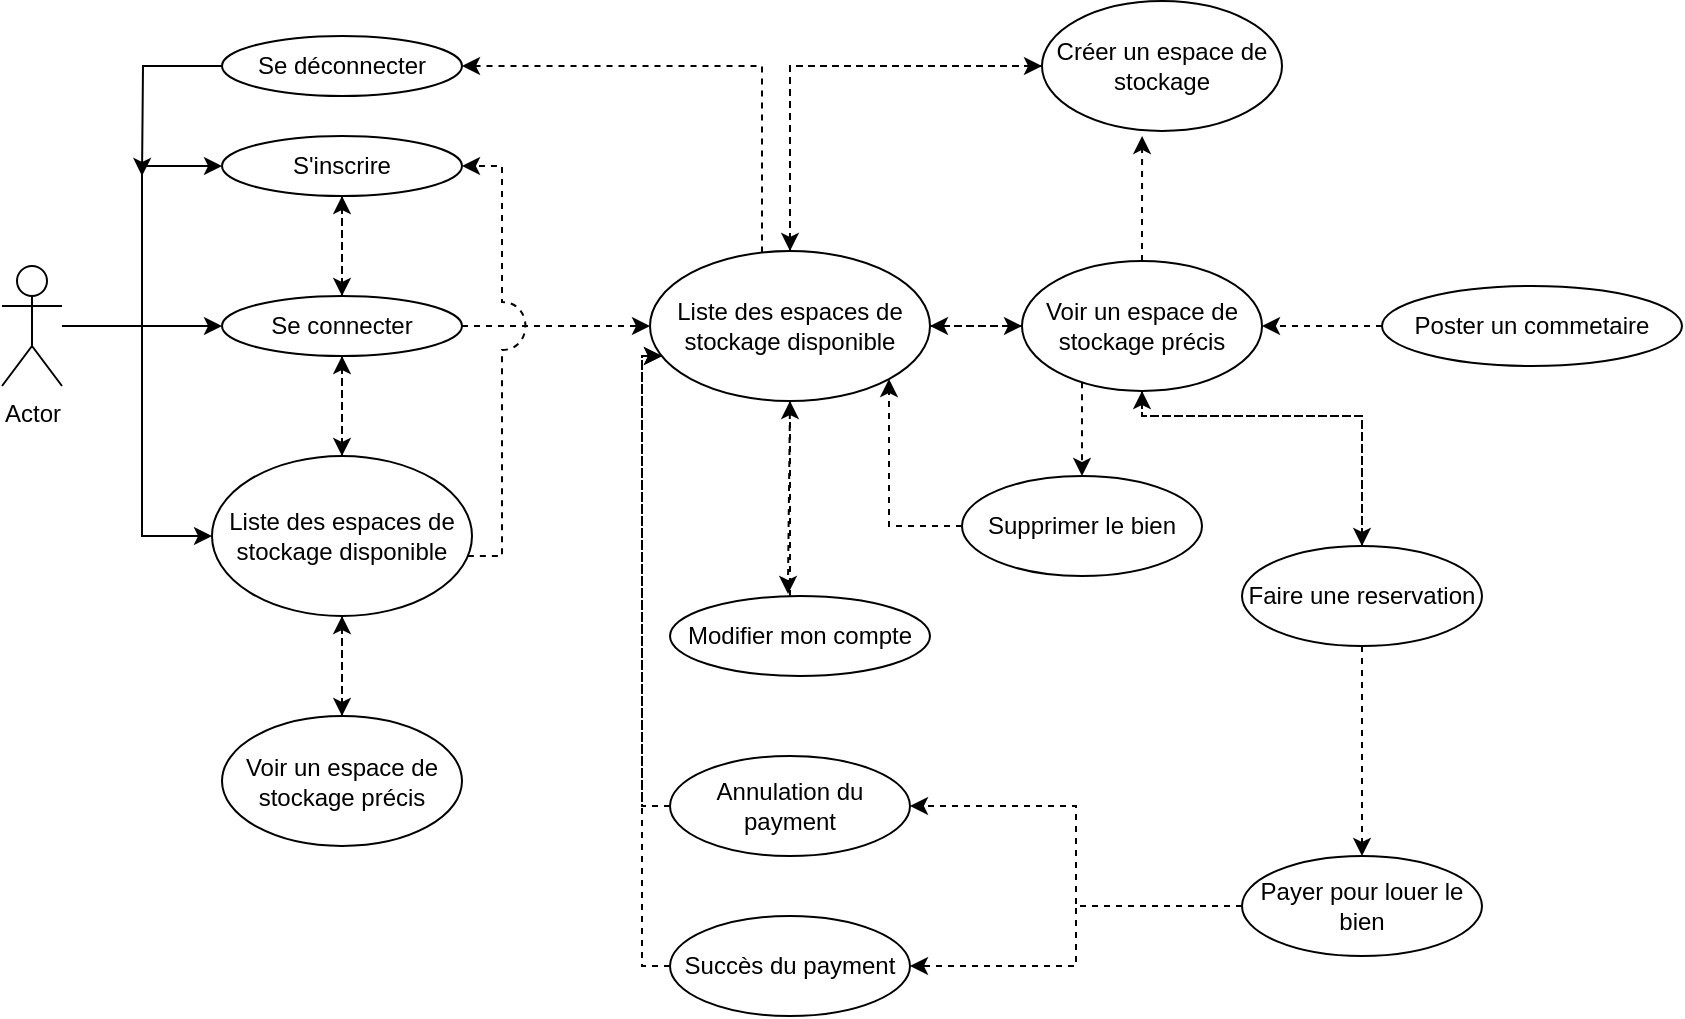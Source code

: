 <mxfile version="14.9.2" type="device"><diagram id="j8RELT1-07USkoTrpCZf" name="Page-1"><mxGraphModel dx="728" dy="767" grid="1" gridSize="10" guides="1" tooltips="1" connect="1" arrows="1" fold="1" page="1" pageScale="1" pageWidth="827" pageHeight="1169" math="0" shadow="0"><root><mxCell id="0"/><mxCell id="1" parent="0"/><mxCell id="3aQak_tpVLPe4SR2NAi3-12" style="edgeStyle=orthogonalEdgeStyle;rounded=0;orthogonalLoop=1;jettySize=auto;html=1;entryX=0;entryY=0.5;entryDx=0;entryDy=0;" parent="1" source="3aQak_tpVLPe4SR2NAi3-1" target="3aQak_tpVLPe4SR2NAi3-8" edge="1"><mxGeometry relative="1" as="geometry"/></mxCell><mxCell id="3aQak_tpVLPe4SR2NAi3-13" style="edgeStyle=orthogonalEdgeStyle;rounded=0;orthogonalLoop=1;jettySize=auto;html=1;entryX=0;entryY=0.5;entryDx=0;entryDy=0;" parent="1" source="3aQak_tpVLPe4SR2NAi3-1" target="3aQak_tpVLPe4SR2NAi3-9" edge="1"><mxGeometry relative="1" as="geometry"/></mxCell><mxCell id="3aQak_tpVLPe4SR2NAi3-17" style="edgeStyle=orthogonalEdgeStyle;rounded=0;orthogonalLoop=1;jettySize=auto;html=1;entryX=0;entryY=0.5;entryDx=0;entryDy=0;" parent="1" source="3aQak_tpVLPe4SR2NAi3-1" target="3aQak_tpVLPe4SR2NAi3-15" edge="1"><mxGeometry relative="1" as="geometry"><Array as="points"><mxPoint x="90" y="425"/><mxPoint x="90" y="530"/></Array></mxGeometry></mxCell><mxCell id="3aQak_tpVLPe4SR2NAi3-1" value="Actor" style="shape=umlActor;verticalLabelPosition=bottom;verticalAlign=top;html=1;outlineConnect=0;" parent="1" vertex="1"><mxGeometry x="20" y="395" width="30" height="60" as="geometry"/></mxCell><mxCell id="3aQak_tpVLPe4SR2NAi3-14" style="edgeStyle=orthogonalEdgeStyle;rounded=0;orthogonalLoop=1;jettySize=auto;html=1;entryX=0.5;entryY=0;entryDx=0;entryDy=0;dashed=1;" parent="1" source="3aQak_tpVLPe4SR2NAi3-8" target="3aQak_tpVLPe4SR2NAi3-9" edge="1"><mxGeometry relative="1" as="geometry"/></mxCell><mxCell id="3aQak_tpVLPe4SR2NAi3-8" value="S'inscrire" style="ellipse;whiteSpace=wrap;html=1;" parent="1" vertex="1"><mxGeometry x="130" y="330" width="120" height="30" as="geometry"/></mxCell><mxCell id="3aQak_tpVLPe4SR2NAi3-20" style="edgeStyle=orthogonalEdgeStyle;rounded=0;orthogonalLoop=1;jettySize=auto;html=1;dashed=1;" parent="1" source="3aQak_tpVLPe4SR2NAi3-9" target="3aQak_tpVLPe4SR2NAi3-19" edge="1"><mxGeometry relative="1" as="geometry"/></mxCell><mxCell id="3aQak_tpVLPe4SR2NAi3-29" style="edgeStyle=orthogonalEdgeStyle;rounded=0;jumpStyle=none;jumpSize=24;orthogonalLoop=1;jettySize=auto;html=1;dashed=1;" parent="1" source="3aQak_tpVLPe4SR2NAi3-9" target="3aQak_tpVLPe4SR2NAi3-8" edge="1"><mxGeometry relative="1" as="geometry"/></mxCell><mxCell id="3aQak_tpVLPe4SR2NAi3-62" style="edgeStyle=orthogonalEdgeStyle;rounded=0;jumpStyle=arc;jumpSize=24;orthogonalLoop=1;jettySize=auto;html=1;dashed=1;endArrow=classic;endFill=1;" parent="1" source="3aQak_tpVLPe4SR2NAi3-9" edge="1"><mxGeometry relative="1" as="geometry"><mxPoint x="190" y="490" as="targetPoint"/></mxGeometry></mxCell><mxCell id="3aQak_tpVLPe4SR2NAi3-9" value="Se connecter" style="ellipse;whiteSpace=wrap;html=1;" parent="1" vertex="1"><mxGeometry x="130" y="410" width="120" height="30" as="geometry"/></mxCell><mxCell id="3aQak_tpVLPe4SR2NAi3-21" style="edgeStyle=orthogonalEdgeStyle;rounded=0;orthogonalLoop=1;jettySize=auto;html=1;entryX=0.5;entryY=1;entryDx=0;entryDy=0;dashed=1;" parent="1" source="3aQak_tpVLPe4SR2NAi3-15" target="3aQak_tpVLPe4SR2NAi3-9" edge="1"><mxGeometry relative="1" as="geometry"/></mxCell><mxCell id="3aQak_tpVLPe4SR2NAi3-22" style="edgeStyle=orthogonalEdgeStyle;rounded=0;orthogonalLoop=1;jettySize=auto;html=1;entryX=1;entryY=0.5;entryDx=0;entryDy=0;dashed=1;jumpStyle=arc;jumpSize=24;" parent="1" source="3aQak_tpVLPe4SR2NAi3-15" target="3aQak_tpVLPe4SR2NAi3-8" edge="1"><mxGeometry relative="1" as="geometry"><Array as="points"><mxPoint x="270" y="540"/><mxPoint x="270" y="345"/></Array></mxGeometry></mxCell><mxCell id="3aQak_tpVLPe4SR2NAi3-46" style="edgeStyle=orthogonalEdgeStyle;rounded=0;jumpStyle=arc;jumpSize=24;orthogonalLoop=1;jettySize=auto;html=1;dashed=1;endArrow=classic;endFill=1;" parent="1" source="3aQak_tpVLPe4SR2NAi3-15" target="3aQak_tpVLPe4SR2NAi3-45" edge="1"><mxGeometry relative="1" as="geometry"/></mxCell><mxCell id="3aQak_tpVLPe4SR2NAi3-15" value="Liste des espaces de stockage disponible" style="ellipse;whiteSpace=wrap;html=1;" parent="1" vertex="1"><mxGeometry x="125" y="490" width="130" height="80" as="geometry"/></mxCell><mxCell id="3aQak_tpVLPe4SR2NAi3-25" style="edgeStyle=orthogonalEdgeStyle;rounded=0;jumpStyle=none;jumpSize=24;orthogonalLoop=1;jettySize=auto;html=1;entryX=0;entryY=0.5;entryDx=0;entryDy=0;dashed=1;" parent="1" source="3aQak_tpVLPe4SR2NAi3-19" target="3aQak_tpVLPe4SR2NAi3-24" edge="1"><mxGeometry relative="1" as="geometry"/></mxCell><mxCell id="3aQak_tpVLPe4SR2NAi3-27" style="edgeStyle=orthogonalEdgeStyle;rounded=0;jumpStyle=none;jumpSize=24;orthogonalLoop=1;jettySize=auto;html=1;entryX=1;entryY=0.5;entryDx=0;entryDy=0;dashed=1;" parent="1" source="3aQak_tpVLPe4SR2NAi3-19" target="3aQak_tpVLPe4SR2NAi3-26" edge="1"><mxGeometry relative="1" as="geometry"><Array as="points"><mxPoint x="400" y="295"/></Array></mxGeometry></mxCell><mxCell id="3aQak_tpVLPe4SR2NAi3-43" style="edgeStyle=orthogonalEdgeStyle;rounded=0;jumpStyle=arc;jumpSize=24;orthogonalLoop=1;jettySize=auto;html=1;entryX=0;entryY=0.5;entryDx=0;entryDy=0;dashed=1;endArrow=classic;endFill=1;" parent="1" source="3aQak_tpVLPe4SR2NAi3-19" target="3aQak_tpVLPe4SR2NAi3-42" edge="1"><mxGeometry relative="1" as="geometry"><Array as="points"><mxPoint x="414" y="295"/></Array></mxGeometry></mxCell><mxCell id="3aQak_tpVLPe4SR2NAi3-44" style="edgeStyle=orthogonalEdgeStyle;rounded=0;jumpStyle=arc;jumpSize=24;orthogonalLoop=1;jettySize=auto;html=1;entryX=0.454;entryY=-0.025;entryDx=0;entryDy=0;entryPerimeter=0;dashed=1;endArrow=classic;endFill=1;" parent="1" source="3aQak_tpVLPe4SR2NAi3-19" target="3aQak_tpVLPe4SR2NAi3-36" edge="1"><mxGeometry relative="1" as="geometry"/></mxCell><mxCell id="3aQak_tpVLPe4SR2NAi3-19" value="Liste des espaces de stockage disponible" style="ellipse;whiteSpace=wrap;html=1;" parent="1" vertex="1"><mxGeometry x="344" y="387.5" width="140" height="75" as="geometry"/></mxCell><mxCell id="3aQak_tpVLPe4SR2NAi3-28" style="edgeStyle=orthogonalEdgeStyle;rounded=0;jumpStyle=none;jumpSize=24;orthogonalLoop=1;jettySize=auto;html=1;entryX=1;entryY=0.5;entryDx=0;entryDy=0;dashed=1;" parent="1" source="3aQak_tpVLPe4SR2NAi3-24" target="3aQak_tpVLPe4SR2NAi3-19" edge="1"><mxGeometry relative="1" as="geometry"/></mxCell><mxCell id="3aQak_tpVLPe4SR2NAi3-33" style="edgeStyle=orthogonalEdgeStyle;rounded=0;jumpStyle=arc;jumpSize=24;orthogonalLoop=1;jettySize=auto;html=1;entryX=0.5;entryY=0;entryDx=0;entryDy=0;endArrow=classic;endFill=1;dashed=1;" parent="1" source="3aQak_tpVLPe4SR2NAi3-24" target="3aQak_tpVLPe4SR2NAi3-32" edge="1"><mxGeometry relative="1" as="geometry"><Array as="points"><mxPoint x="590" y="470"/><mxPoint x="700" y="470"/></Array></mxGeometry></mxCell><mxCell id="3aQak_tpVLPe4SR2NAi3-55" style="edgeStyle=orthogonalEdgeStyle;rounded=0;jumpStyle=arc;jumpSize=24;orthogonalLoop=1;jettySize=auto;html=1;entryX=0.417;entryY=1.038;entryDx=0;entryDy=0;entryPerimeter=0;dashed=1;endArrow=classic;endFill=1;" parent="1" source="3aQak_tpVLPe4SR2NAi3-24" target="3aQak_tpVLPe4SR2NAi3-42" edge="1"><mxGeometry relative="1" as="geometry"/></mxCell><mxCell id="3aQak_tpVLPe4SR2NAi3-60" style="edgeStyle=orthogonalEdgeStyle;rounded=0;jumpStyle=arc;jumpSize=24;orthogonalLoop=1;jettySize=auto;html=1;dashed=1;endArrow=classic;endFill=1;" parent="1" source="3aQak_tpVLPe4SR2NAi3-24" target="3aQak_tpVLPe4SR2NAi3-59" edge="1"><mxGeometry relative="1" as="geometry"><Array as="points"><mxPoint x="560" y="470"/><mxPoint x="560" y="470"/></Array></mxGeometry></mxCell><mxCell id="3aQak_tpVLPe4SR2NAi3-24" value="Voir un espace de stockage précis" style="ellipse;whiteSpace=wrap;html=1;" parent="1" vertex="1"><mxGeometry x="530" y="392.5" width="120" height="65" as="geometry"/></mxCell><mxCell id="3aQak_tpVLPe4SR2NAi3-31" style="edgeStyle=orthogonalEdgeStyle;rounded=0;jumpStyle=arc;jumpSize=24;orthogonalLoop=1;jettySize=auto;html=1;endArrow=classic;endFill=1;" parent="1" source="3aQak_tpVLPe4SR2NAi3-26" edge="1"><mxGeometry relative="1" as="geometry"><mxPoint x="90" y="350" as="targetPoint"/></mxGeometry></mxCell><mxCell id="3aQak_tpVLPe4SR2NAi3-26" value="Se déconnecter" style="ellipse;whiteSpace=wrap;html=1;" parent="1" vertex="1"><mxGeometry x="130" y="280" width="120" height="30" as="geometry"/></mxCell><mxCell id="3aQak_tpVLPe4SR2NAi3-35" style="edgeStyle=orthogonalEdgeStyle;rounded=0;jumpStyle=arc;jumpSize=24;orthogonalLoop=1;jettySize=auto;html=1;entryX=0.5;entryY=1;entryDx=0;entryDy=0;dashed=1;endArrow=classic;endFill=1;" parent="1" source="3aQak_tpVLPe4SR2NAi3-32" target="3aQak_tpVLPe4SR2NAi3-24" edge="1"><mxGeometry relative="1" as="geometry"><Array as="points"><mxPoint x="700" y="470"/><mxPoint x="590" y="470"/></Array></mxGeometry></mxCell><mxCell id="3aQak_tpVLPe4SR2NAi3-38" style="edgeStyle=orthogonalEdgeStyle;rounded=0;jumpStyle=arc;jumpSize=24;orthogonalLoop=1;jettySize=auto;html=1;entryX=0.5;entryY=0;entryDx=0;entryDy=0;dashed=1;endArrow=classic;endFill=1;" parent="1" source="3aQak_tpVLPe4SR2NAi3-32" target="3aQak_tpVLPe4SR2NAi3-37" edge="1"><mxGeometry relative="1" as="geometry"/></mxCell><mxCell id="3aQak_tpVLPe4SR2NAi3-32" value="Faire une reservation" style="ellipse;whiteSpace=wrap;html=1;" parent="1" vertex="1"><mxGeometry x="640" y="535" width="120" height="50" as="geometry"/></mxCell><mxCell id="3aQak_tpVLPe4SR2NAi3-51" style="edgeStyle=orthogonalEdgeStyle;rounded=0;jumpStyle=arc;jumpSize=24;orthogonalLoop=1;jettySize=auto;html=1;entryX=0.5;entryY=1;entryDx=0;entryDy=0;dashed=1;endArrow=classic;endFill=1;" parent="1" source="3aQak_tpVLPe4SR2NAi3-36" target="3aQak_tpVLPe4SR2NAi3-19" edge="1"><mxGeometry relative="1" as="geometry"><Array as="points"><mxPoint x="414" y="530"/><mxPoint x="414" y="530"/></Array></mxGeometry></mxCell><mxCell id="3aQak_tpVLPe4SR2NAi3-36" value="Modifier mon compte" style="ellipse;whiteSpace=wrap;html=1;" parent="1" vertex="1"><mxGeometry x="354" y="560" width="130" height="40" as="geometry"/></mxCell><mxCell id="3aQak_tpVLPe4SR2NAi3-53" style="edgeStyle=orthogonalEdgeStyle;rounded=0;jumpStyle=arc;jumpSize=24;orthogonalLoop=1;jettySize=auto;html=1;entryX=1;entryY=0.5;entryDx=0;entryDy=0;dashed=1;endArrow=classic;endFill=1;" parent="1" source="3aQak_tpVLPe4SR2NAi3-37" target="3aQak_tpVLPe4SR2NAi3-52" edge="1"><mxGeometry relative="1" as="geometry"/></mxCell><mxCell id="3aQak_tpVLPe4SR2NAi3-57" style="edgeStyle=orthogonalEdgeStyle;rounded=0;jumpStyle=arc;jumpSize=24;orthogonalLoop=1;jettySize=auto;html=1;entryX=1;entryY=0.5;entryDx=0;entryDy=0;dashed=1;endArrow=classic;endFill=1;" parent="1" source="3aQak_tpVLPe4SR2NAi3-37" target="3aQak_tpVLPe4SR2NAi3-56" edge="1"><mxGeometry relative="1" as="geometry"/></mxCell><mxCell id="3aQak_tpVLPe4SR2NAi3-37" value="Payer pour louer le bien" style="ellipse;whiteSpace=wrap;html=1;" parent="1" vertex="1"><mxGeometry x="640" y="690" width="120" height="50" as="geometry"/></mxCell><mxCell id="3aQak_tpVLPe4SR2NAi3-41" style="edgeStyle=orthogonalEdgeStyle;rounded=0;jumpStyle=arc;jumpSize=24;orthogonalLoop=1;jettySize=auto;html=1;entryX=1;entryY=0.5;entryDx=0;entryDy=0;dashed=1;endArrow=classic;endFill=1;" parent="1" source="3aQak_tpVLPe4SR2NAi3-40" target="3aQak_tpVLPe4SR2NAi3-24" edge="1"><mxGeometry relative="1" as="geometry"/></mxCell><mxCell id="3aQak_tpVLPe4SR2NAi3-40" value="Poster un commetaire" style="ellipse;whiteSpace=wrap;html=1;" parent="1" vertex="1"><mxGeometry x="710" y="405" width="150" height="40" as="geometry"/></mxCell><mxCell id="3aQak_tpVLPe4SR2NAi3-50" style="edgeStyle=orthogonalEdgeStyle;rounded=0;jumpStyle=arc;jumpSize=24;orthogonalLoop=1;jettySize=auto;html=1;entryX=0.5;entryY=0;entryDx=0;entryDy=0;dashed=1;endArrow=classic;endFill=1;" parent="1" source="3aQak_tpVLPe4SR2NAi3-42" target="3aQak_tpVLPe4SR2NAi3-19" edge="1"><mxGeometry relative="1" as="geometry"/></mxCell><mxCell id="3aQak_tpVLPe4SR2NAi3-42" value="Créer un espace de stockage" style="ellipse;whiteSpace=wrap;html=1;" parent="1" vertex="1"><mxGeometry x="540" y="262.5" width="120" height="65" as="geometry"/></mxCell><mxCell id="3aQak_tpVLPe4SR2NAi3-47" style="edgeStyle=orthogonalEdgeStyle;rounded=0;jumpStyle=arc;jumpSize=24;orthogonalLoop=1;jettySize=auto;html=1;dashed=1;endArrow=classic;endFill=1;" parent="1" source="3aQak_tpVLPe4SR2NAi3-45" edge="1"><mxGeometry relative="1" as="geometry"><mxPoint x="190" y="570" as="targetPoint"/></mxGeometry></mxCell><mxCell id="3aQak_tpVLPe4SR2NAi3-45" value="Voir un espace de stockage précis" style="ellipse;whiteSpace=wrap;html=1;" parent="1" vertex="1"><mxGeometry x="130" y="620" width="120" height="65" as="geometry"/></mxCell><mxCell id="3aQak_tpVLPe4SR2NAi3-54" style="edgeStyle=orthogonalEdgeStyle;rounded=0;jumpStyle=arc;jumpSize=24;orthogonalLoop=1;jettySize=auto;html=1;entryX=0.043;entryY=0.7;entryDx=0;entryDy=0;entryPerimeter=0;dashed=1;endArrow=classic;endFill=1;" parent="1" source="3aQak_tpVLPe4SR2NAi3-52" target="3aQak_tpVLPe4SR2NAi3-19" edge="1"><mxGeometry relative="1" as="geometry"><Array as="points"><mxPoint x="340" y="665"/><mxPoint x="340" y="440"/></Array></mxGeometry></mxCell><mxCell id="3aQak_tpVLPe4SR2NAi3-52" value="Annulation du payment" style="ellipse;whiteSpace=wrap;html=1;" parent="1" vertex="1"><mxGeometry x="354" y="640" width="120" height="50" as="geometry"/></mxCell><mxCell id="3aQak_tpVLPe4SR2NAi3-58" style="edgeStyle=orthogonalEdgeStyle;rounded=0;jumpStyle=arc;jumpSize=24;orthogonalLoop=1;jettySize=auto;html=1;dashed=1;endArrow=classic;endFill=1;" parent="1" source="3aQak_tpVLPe4SR2NAi3-56" edge="1"><mxGeometry relative="1" as="geometry"><mxPoint x="350" y="440" as="targetPoint"/><Array as="points"><mxPoint x="340" y="745"/><mxPoint x="340" y="440"/></Array></mxGeometry></mxCell><mxCell id="3aQak_tpVLPe4SR2NAi3-56" value="Succès du payment" style="ellipse;whiteSpace=wrap;html=1;" parent="1" vertex="1"><mxGeometry x="354" y="720" width="120" height="50" as="geometry"/></mxCell><mxCell id="3aQak_tpVLPe4SR2NAi3-61" style="edgeStyle=orthogonalEdgeStyle;rounded=0;jumpStyle=arc;jumpSize=24;orthogonalLoop=1;jettySize=auto;html=1;entryX=1;entryY=1;entryDx=0;entryDy=0;dashed=1;endArrow=classic;endFill=1;" parent="1" source="3aQak_tpVLPe4SR2NAi3-59" target="3aQak_tpVLPe4SR2NAi3-19" edge="1"><mxGeometry relative="1" as="geometry"/></mxCell><mxCell id="3aQak_tpVLPe4SR2NAi3-59" value="Supprimer le bien" style="ellipse;whiteSpace=wrap;html=1;" parent="1" vertex="1"><mxGeometry x="500" y="500" width="120" height="50" as="geometry"/></mxCell></root></mxGraphModel></diagram></mxfile>